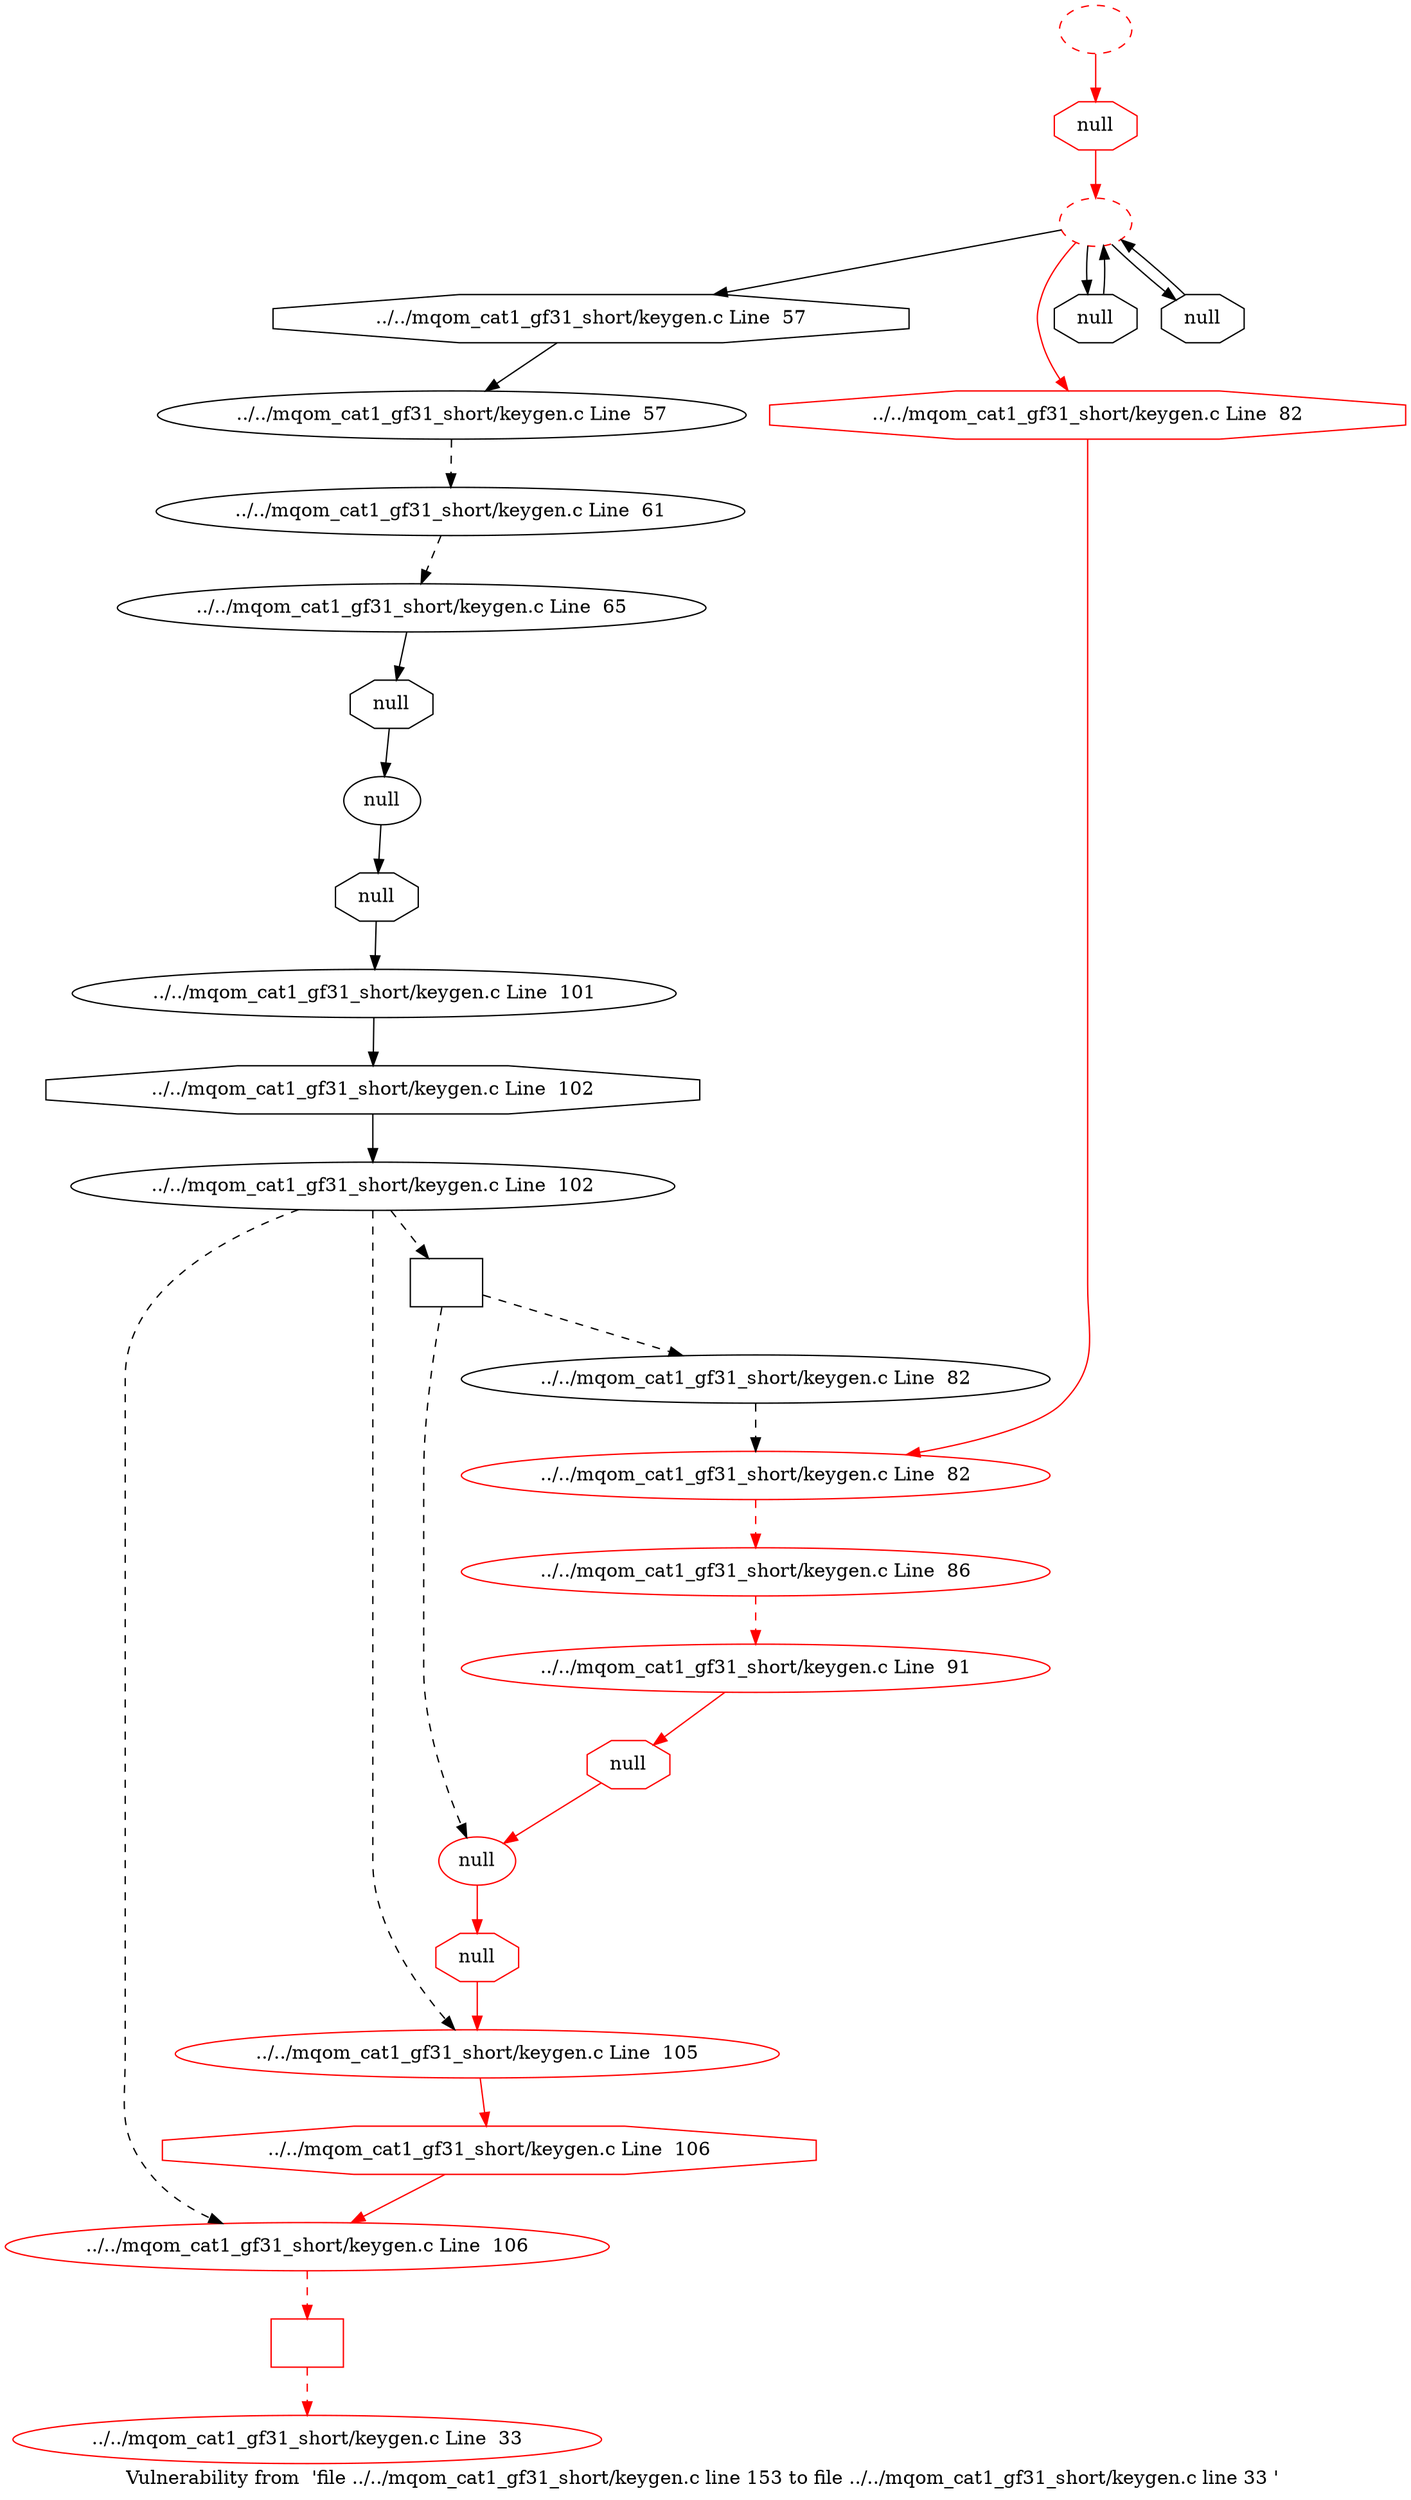 digraph "Vulnerability from 'file ../../mqom_cat1_gf31_short/keygen.c line 153 to file ../../mqom_cat1_gf31_short/keygen.c line 33 '  "{
label="Vulnerability from  'file ../../mqom_cat1_gf31_short/keygen.c line 153 to file ../../mqom_cat1_gf31_short/keygen.c line 33 ' ";
node_423[shape=ellipse,style=solid,label="../../mqom_cat1_gf31_short/keygen.c Line  33", color=red]
node_424[shape=ellipse,style=solid,label="../../mqom_cat1_gf31_short/keygen.c Line  57"]
node_427[shape=ellipse,style=solid,label="../../mqom_cat1_gf31_short/keygen.c Line  61"]
"node_424"->"node_427" [style=dashed]
node_425[shape=octagon,style=solid,label="../../mqom_cat1_gf31_short/keygen.c Line  57"]
"node_425"->"node_424"
node_426[shape=ellipse,style=dashed,label="", color=red]
"node_426"->"node_425"
node_433[shape=octagon,style=solid,label="../../mqom_cat1_gf31_short/keygen.c Line  82", color=red]
"node_426"->"node_433" [color=red]
node_442[shape=octagon,style=solid,label="null"]
"node_426"->"node_442"
node_447[shape=octagon,style=solid,label="null"]
"node_426"->"node_447"
node_428[shape=ellipse,style=solid,label="../../mqom_cat1_gf31_short/keygen.c Line  65"]
"node_427"->"node_428" [style=dashed]
node_430[shape=octagon,style=solid,label="null"]
"node_428"->"node_430"
node_429[shape=ellipse,style=solid,label="null"]
node_448[shape=octagon,style=solid,label="null"]
"node_429"->"node_448"
"node_430"->"node_429"
node_431[shape=ellipse,style=solid,label="../../mqom_cat1_gf31_short/keygen.c Line  82"]
node_432[shape=ellipse,style=solid,label="../../mqom_cat1_gf31_short/keygen.c Line  82", color=red]
"node_431"->"node_432" [style=dashed]
node_434[shape=ellipse,style=solid,label="../../mqom_cat1_gf31_short/keygen.c Line  86", color=red]
"node_432"->"node_434" [color=red, style=dashed]
"node_433"->"node_432" [color=red]
node_435[shape=ellipse,style=solid,label="../../mqom_cat1_gf31_short/keygen.c Line  91", color=red]
"node_434"->"node_435" [color=red, style=dashed]
node_437[shape=octagon,style=solid,label="null", color=red]
"node_435"->"node_437" [color=red]
node_436[shape=ellipse,style=solid,label="null", color=red]
node_449[shape=octagon,style=solid,label="null", color=red]
"node_436"->"node_449" [color=red]
"node_437"->"node_436" [color=red]
node_438[shape=ellipse,style=solid,label="../../mqom_cat1_gf31_short/keygen.c Line  101"]
node_440[shape=octagon,style=solid,label="../../mqom_cat1_gf31_short/keygen.c Line  102"]
"node_438"->"node_440"
node_439[shape=ellipse,style=solid,label="../../mqom_cat1_gf31_short/keygen.c Line  102"]
node_441[shape=ellipse,style=solid,label="../../mqom_cat1_gf31_short/keygen.c Line  105", color=red]
"node_439"->"node_441" [style=dashed]
node_444[shape=ellipse,style=solid,label="../../mqom_cat1_gf31_short/keygen.c Line  106", color=red]
"node_439"->"node_444" [style=dashed]
node_450[shape=box,style=solid,label=""]
"node_439"->"node_450" [style=dashed]
"node_440"->"node_439"
node_445[shape=octagon,style=solid,label="../../mqom_cat1_gf31_short/keygen.c Line  106", color=red]
"node_441"->"node_445" [color=red]
"node_442"->"node_426"
node_443[shape=ellipse,style=dashed,label="", color=red]
node_446[shape=octagon,style=solid,label="null", color=red]
"node_443"->"node_446" [color=red]
node_451[shape=box,style=solid,label="", color=red]
"node_444"->"node_451" [color=red, style=dashed]
"node_445"->"node_444" [color=red]
"node_446"->"node_426" [color=red]
"node_447"->"node_426"
"node_448"->"node_438"
"node_449"->"node_441" [color=red]
"node_450"->"node_431" [style=dashed]
"node_450"->"node_436" [style=dashed]
"node_451"->"node_423" [color=red, style=dashed]
}

